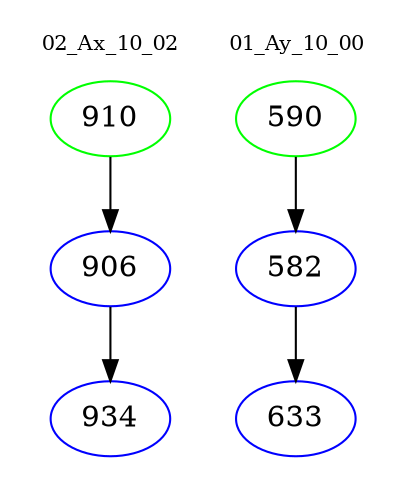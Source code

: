 digraph{
subgraph cluster_0 {
color = white
label = "02_Ax_10_02";
fontsize=10;
T0_910 [label="910", color="green"]
T0_910 -> T0_906 [color="black"]
T0_906 [label="906", color="blue"]
T0_906 -> T0_934 [color="black"]
T0_934 [label="934", color="blue"]
}
subgraph cluster_1 {
color = white
label = "01_Ay_10_00";
fontsize=10;
T1_590 [label="590", color="green"]
T1_590 -> T1_582 [color="black"]
T1_582 [label="582", color="blue"]
T1_582 -> T1_633 [color="black"]
T1_633 [label="633", color="blue"]
}
}
